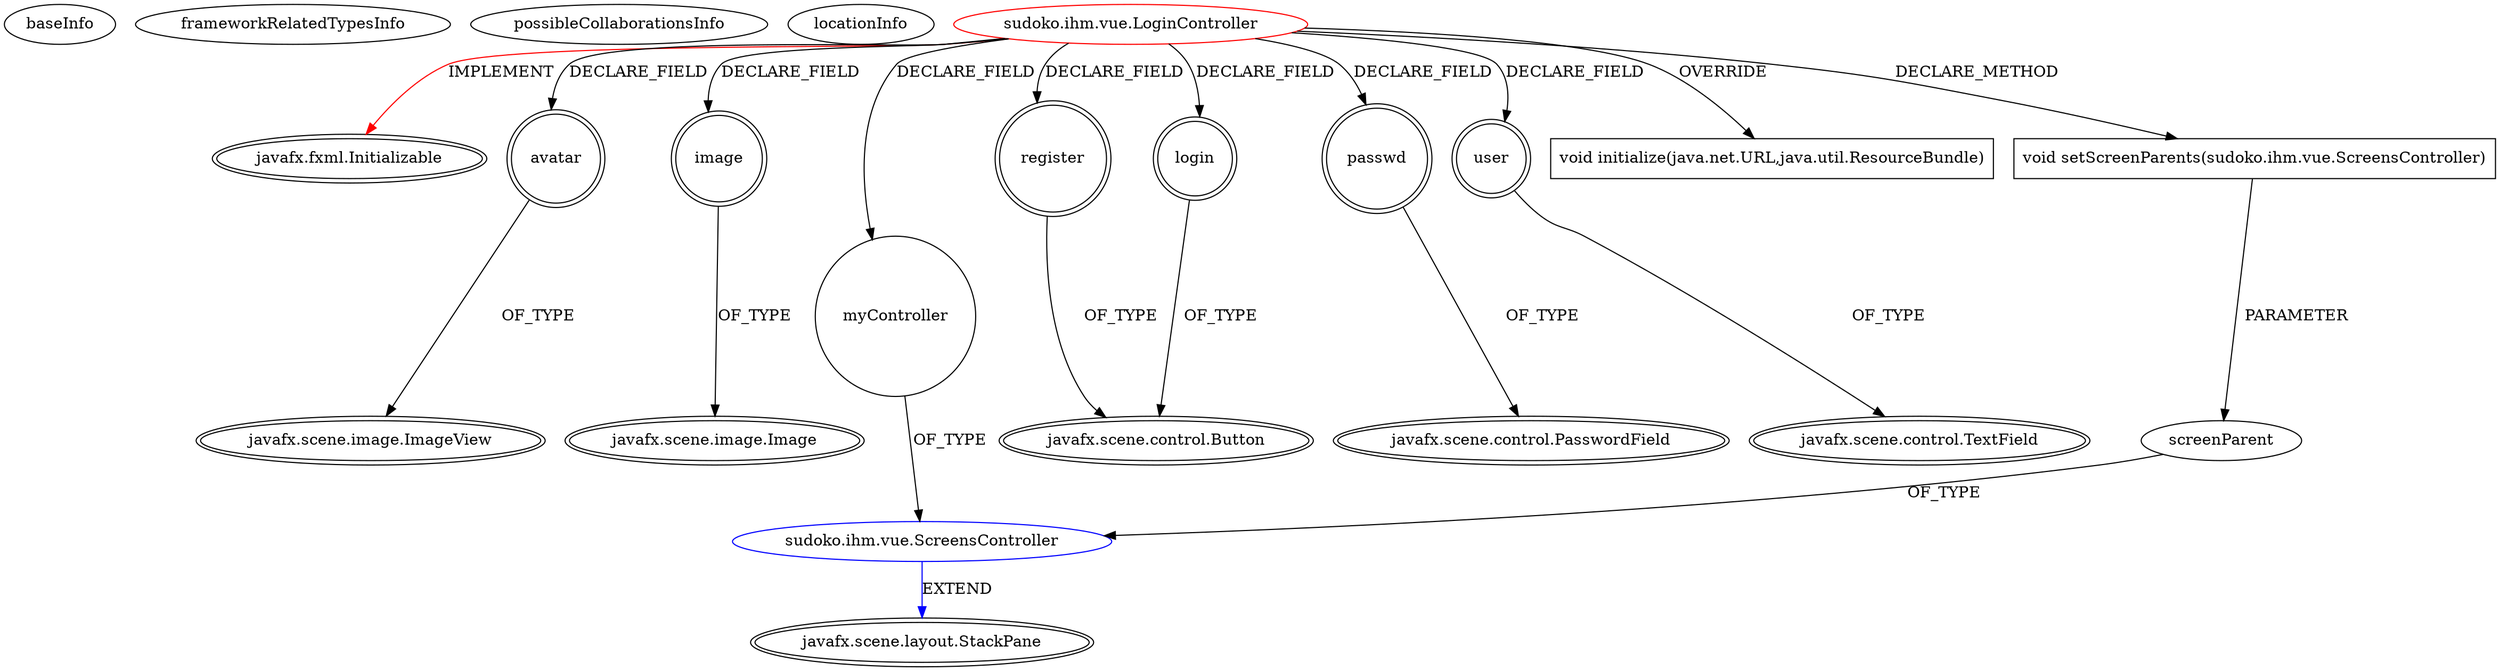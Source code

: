 digraph {
baseInfo[graphId=3659,category="extension_graph",isAnonymous=false,possibleRelation=true]
frameworkRelatedTypesInfo[0="javafx.fxml.Initializable"]
possibleCollaborationsInfo[0="3659~CLIENT_METHOD_DECLARATION-PARAMETER_DECLARATION-FIELD_DECLARATION-~javafx.fxml.Initializable ~javafx.scene.layout.StackPane ~false~false"]
locationInfo[projectName="mouradsaadi-LO23-IHM",filePath="/mouradsaadi-LO23-IHM/LO23-IHM-master/Sudoku-IHM/src/sudoko/ihm/vue/LoginController.java",contextSignature="LoginController",graphId="3659"]
0[label="sudoko.ihm.vue.LoginController",vertexType="ROOT_CLIENT_CLASS_DECLARATION",isFrameworkType=false,color=red]
1[label="javafx.fxml.Initializable",vertexType="FRAMEWORK_INTERFACE_TYPE",isFrameworkType=true,peripheries=2]
2[label="avatar",vertexType="FIELD_DECLARATION",isFrameworkType=true,peripheries=2,shape=circle]
3[label="javafx.scene.image.ImageView",vertexType="FRAMEWORK_CLASS_TYPE",isFrameworkType=true,peripheries=2]
4[label="image",vertexType="FIELD_DECLARATION",isFrameworkType=true,peripheries=2,shape=circle]
5[label="javafx.scene.image.Image",vertexType="FRAMEWORK_CLASS_TYPE",isFrameworkType=true,peripheries=2]
6[label="login",vertexType="FIELD_DECLARATION",isFrameworkType=true,peripheries=2,shape=circle]
7[label="javafx.scene.control.Button",vertexType="FRAMEWORK_CLASS_TYPE",isFrameworkType=true,peripheries=2]
8[label="myController",vertexType="FIELD_DECLARATION",isFrameworkType=false,shape=circle]
9[label="sudoko.ihm.vue.ScreensController",vertexType="REFERENCE_CLIENT_CLASS_DECLARATION",isFrameworkType=false,color=blue]
10[label="javafx.scene.layout.StackPane",vertexType="FRAMEWORK_CLASS_TYPE",isFrameworkType=true,peripheries=2]
11[label="passwd",vertexType="FIELD_DECLARATION",isFrameworkType=true,peripheries=2,shape=circle]
12[label="javafx.scene.control.PasswordField",vertexType="FRAMEWORK_CLASS_TYPE",isFrameworkType=true,peripheries=2]
13[label="register",vertexType="FIELD_DECLARATION",isFrameworkType=true,peripheries=2,shape=circle]
15[label="user",vertexType="FIELD_DECLARATION",isFrameworkType=true,peripheries=2,shape=circle]
16[label="javafx.scene.control.TextField",vertexType="FRAMEWORK_CLASS_TYPE",isFrameworkType=true,peripheries=2]
17[label="void initialize(java.net.URL,java.util.ResourceBundle)",vertexType="OVERRIDING_METHOD_DECLARATION",isFrameworkType=false,shape=box]
18[label="void setScreenParents(sudoko.ihm.vue.ScreensController)",vertexType="CLIENT_METHOD_DECLARATION",isFrameworkType=false,shape=box]
19[label="screenParent",vertexType="PARAMETER_DECLARATION",isFrameworkType=false]
0->1[label="IMPLEMENT",color=red]
0->2[label="DECLARE_FIELD"]
2->3[label="OF_TYPE"]
0->4[label="DECLARE_FIELD"]
4->5[label="OF_TYPE"]
0->6[label="DECLARE_FIELD"]
6->7[label="OF_TYPE"]
0->8[label="DECLARE_FIELD"]
9->10[label="EXTEND",color=blue]
8->9[label="OF_TYPE"]
0->11[label="DECLARE_FIELD"]
11->12[label="OF_TYPE"]
0->13[label="DECLARE_FIELD"]
13->7[label="OF_TYPE"]
0->15[label="DECLARE_FIELD"]
15->16[label="OF_TYPE"]
0->17[label="OVERRIDE"]
0->18[label="DECLARE_METHOD"]
19->9[label="OF_TYPE"]
18->19[label="PARAMETER"]
}

